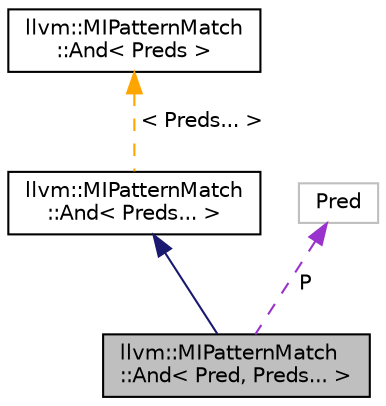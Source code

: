 digraph "llvm::MIPatternMatch::And&lt; Pred, Preds... &gt;"
{
 // LATEX_PDF_SIZE
  bgcolor="transparent";
  edge [fontname="Helvetica",fontsize="10",labelfontname="Helvetica",labelfontsize="10"];
  node [fontname="Helvetica",fontsize="10",shape=record];
  Node1 [label="llvm::MIPatternMatch\l::And\< Pred, Preds... \>",height=0.2,width=0.4,color="black", fillcolor="grey75", style="filled", fontcolor="black",tooltip=" "];
  Node2 -> Node1 [dir="back",color="midnightblue",fontsize="10",style="solid",fontname="Helvetica"];
  Node2 [label="llvm::MIPatternMatch\l::And\< Preds... \>",height=0.2,width=0.4,color="black",URL="$structllvm_1_1MIPatternMatch_1_1And.html",tooltip=" "];
  Node3 -> Node2 [dir="back",color="orange",fontsize="10",style="dashed",label=" \< Preds... \>" ,fontname="Helvetica"];
  Node3 [label="llvm::MIPatternMatch\l::And\< Preds \>",height=0.2,width=0.4,color="black",URL="$structllvm_1_1MIPatternMatch_1_1And.html",tooltip="Matching combinators."];
  Node4 -> Node1 [dir="back",color="darkorchid3",fontsize="10",style="dashed",label=" P" ,fontname="Helvetica"];
  Node4 [label="Pred",height=0.2,width=0.4,color="grey75",tooltip=" "];
}
